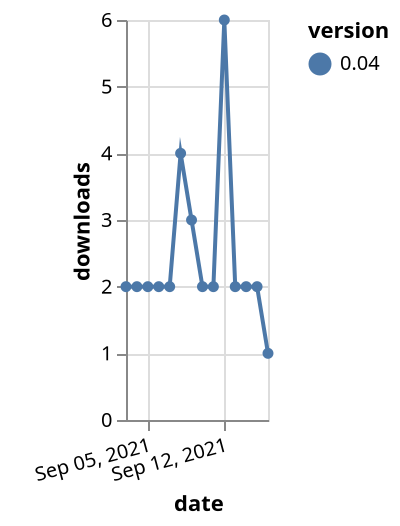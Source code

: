 {"$schema": "https://vega.github.io/schema/vega-lite/v5.json", "description": "A simple bar chart with embedded data.", "data": {"values": [{"date": "2021-09-03", "total": 2779, "delta": 2, "version": "0.04"}, {"date": "2021-09-04", "total": 2781, "delta": 2, "version": "0.04"}, {"date": "2021-09-05", "total": 2783, "delta": 2, "version": "0.04"}, {"date": "2021-09-06", "total": 2785, "delta": 2, "version": "0.04"}, {"date": "2021-09-07", "total": 2787, "delta": 2, "version": "0.04"}, {"date": "2021-09-08", "total": 2791, "delta": 4, "version": "0.04"}, {"date": "2021-09-09", "total": 2794, "delta": 3, "version": "0.04"}, {"date": "2021-09-10", "total": 2796, "delta": 2, "version": "0.04"}, {"date": "2021-09-11", "total": 2798, "delta": 2, "version": "0.04"}, {"date": "2021-09-12", "total": 2804, "delta": 6, "version": "0.04"}, {"date": "2021-09-13", "total": 2806, "delta": 2, "version": "0.04"}, {"date": "2021-09-14", "total": 2808, "delta": 2, "version": "0.04"}, {"date": "2021-09-15", "total": 2810, "delta": 2, "version": "0.04"}, {"date": "2021-09-16", "total": 2811, "delta": 1, "version": "0.04"}]}, "width": "container", "mark": {"type": "line", "point": {"filled": true}}, "encoding": {"x": {"field": "date", "type": "temporal", "timeUnit": "yearmonthdate", "title": "date", "axis": {"labelAngle": -15}}, "y": {"field": "delta", "type": "quantitative", "title": "downloads"}, "color": {"field": "version", "type": "nominal"}, "tooltip": {"field": "delta"}}}